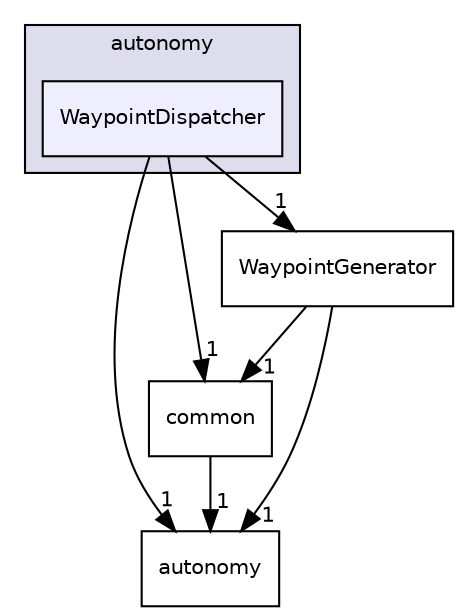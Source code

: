 digraph "/root/scrimmage/scrimmage/include/scrimmage/plugins/autonomy/WaypointDispatcher" {
  compound=true
  node [ fontsize="10", fontname="Helvetica"];
  edge [ labelfontsize="10", labelfontname="Helvetica"];
  subgraph clusterdir_5aacfe0deb1b51de3b8a4437197fbda8 {
    graph [ bgcolor="#ddddee", pencolor="black", label="autonomy" fontname="Helvetica", fontsize="10", URL="dir_5aacfe0deb1b51de3b8a4437197fbda8.html"]
  dir_cf7a706513bb870fe68b1ce784bae3fe [shape=box, label="WaypointDispatcher", style="filled", fillcolor="#eeeeff", pencolor="black", URL="dir_cf7a706513bb870fe68b1ce784bae3fe.html"];
  }
  dir_edb592701dc45cc21f3d1cc2e72efe9a [shape=box label="common" URL="dir_edb592701dc45cc21f3d1cc2e72efe9a.html"];
  dir_b3bb4020ef55165afbb203d4dc0e2378 [shape=box label="autonomy" URL="dir_b3bb4020ef55165afbb203d4dc0e2378.html"];
  dir_dbbb056ce417e80aeeedbb6c84ec92be [shape=box label="WaypointGenerator" URL="dir_dbbb056ce417e80aeeedbb6c84ec92be.html"];
  dir_edb592701dc45cc21f3d1cc2e72efe9a->dir_b3bb4020ef55165afbb203d4dc0e2378 [headlabel="1", labeldistance=1.5 headhref="dir_000007_000006.html"];
  dir_cf7a706513bb870fe68b1ce784bae3fe->dir_edb592701dc45cc21f3d1cc2e72efe9a [headlabel="1", labeldistance=1.5 headhref="dir_000055_000007.html"];
  dir_cf7a706513bb870fe68b1ce784bae3fe->dir_b3bb4020ef55165afbb203d4dc0e2378 [headlabel="1", labeldistance=1.5 headhref="dir_000055_000006.html"];
  dir_cf7a706513bb870fe68b1ce784bae3fe->dir_dbbb056ce417e80aeeedbb6c84ec92be [headlabel="1", labeldistance=1.5 headhref="dir_000055_000056.html"];
  dir_dbbb056ce417e80aeeedbb6c84ec92be->dir_edb592701dc45cc21f3d1cc2e72efe9a [headlabel="1", labeldistance=1.5 headhref="dir_000056_000007.html"];
  dir_dbbb056ce417e80aeeedbb6c84ec92be->dir_b3bb4020ef55165afbb203d4dc0e2378 [headlabel="1", labeldistance=1.5 headhref="dir_000056_000006.html"];
}
